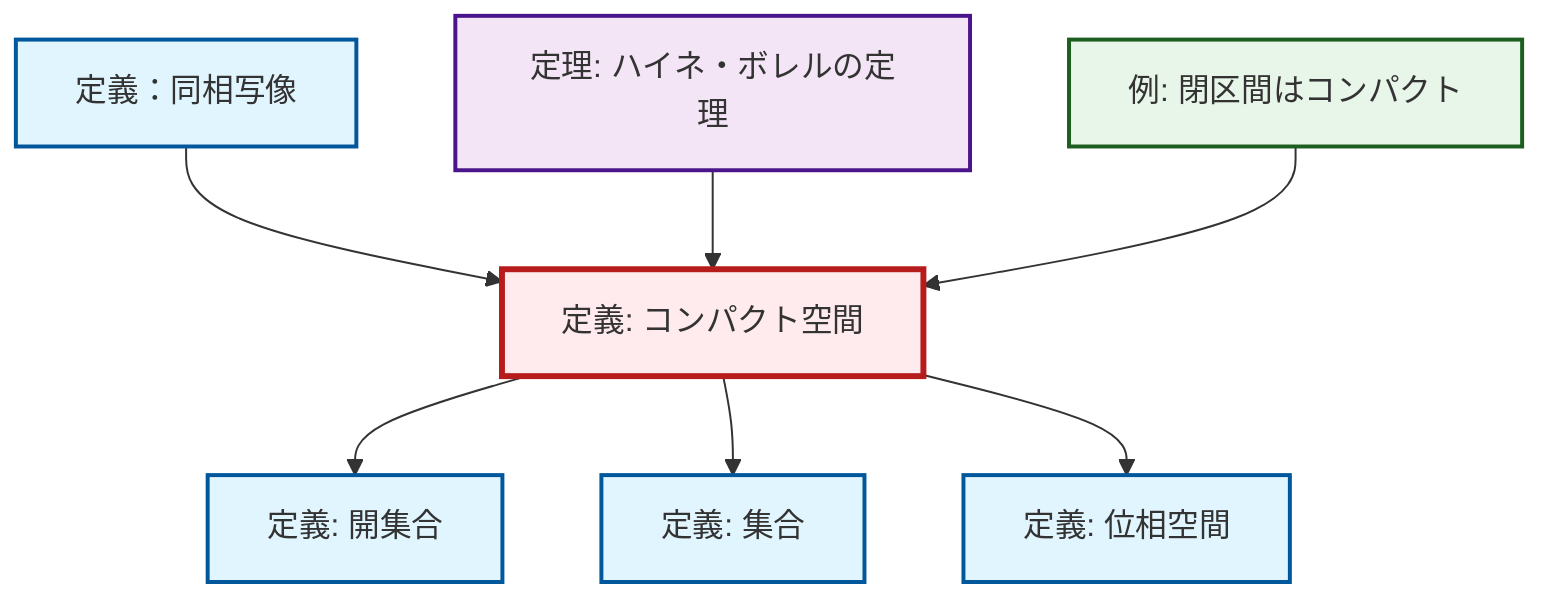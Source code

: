 graph TD
    classDef definition fill:#e1f5fe,stroke:#01579b,stroke-width:2px
    classDef theorem fill:#f3e5f5,stroke:#4a148c,stroke-width:2px
    classDef axiom fill:#fff3e0,stroke:#e65100,stroke-width:2px
    classDef example fill:#e8f5e9,stroke:#1b5e20,stroke-width:2px
    classDef current fill:#ffebee,stroke:#b71c1c,stroke-width:3px
    def-homeomorphism["定義：同相写像"]:::definition
    def-compact["定義: コンパクト空間"]:::definition
    def-topological-space["定義: 位相空間"]:::definition
    def-set["定義: 集合"]:::definition
    thm-heine-borel["定理: ハイネ・ボレルの定理"]:::theorem
    def-open-set["定義: 開集合"]:::definition
    ex-closed-interval-compact["例: 閉区間はコンパクト"]:::example
    def-homeomorphism --> def-compact
    thm-heine-borel --> def-compact
    ex-closed-interval-compact --> def-compact
    def-compact --> def-open-set
    def-compact --> def-set
    def-compact --> def-topological-space
    class def-compact current